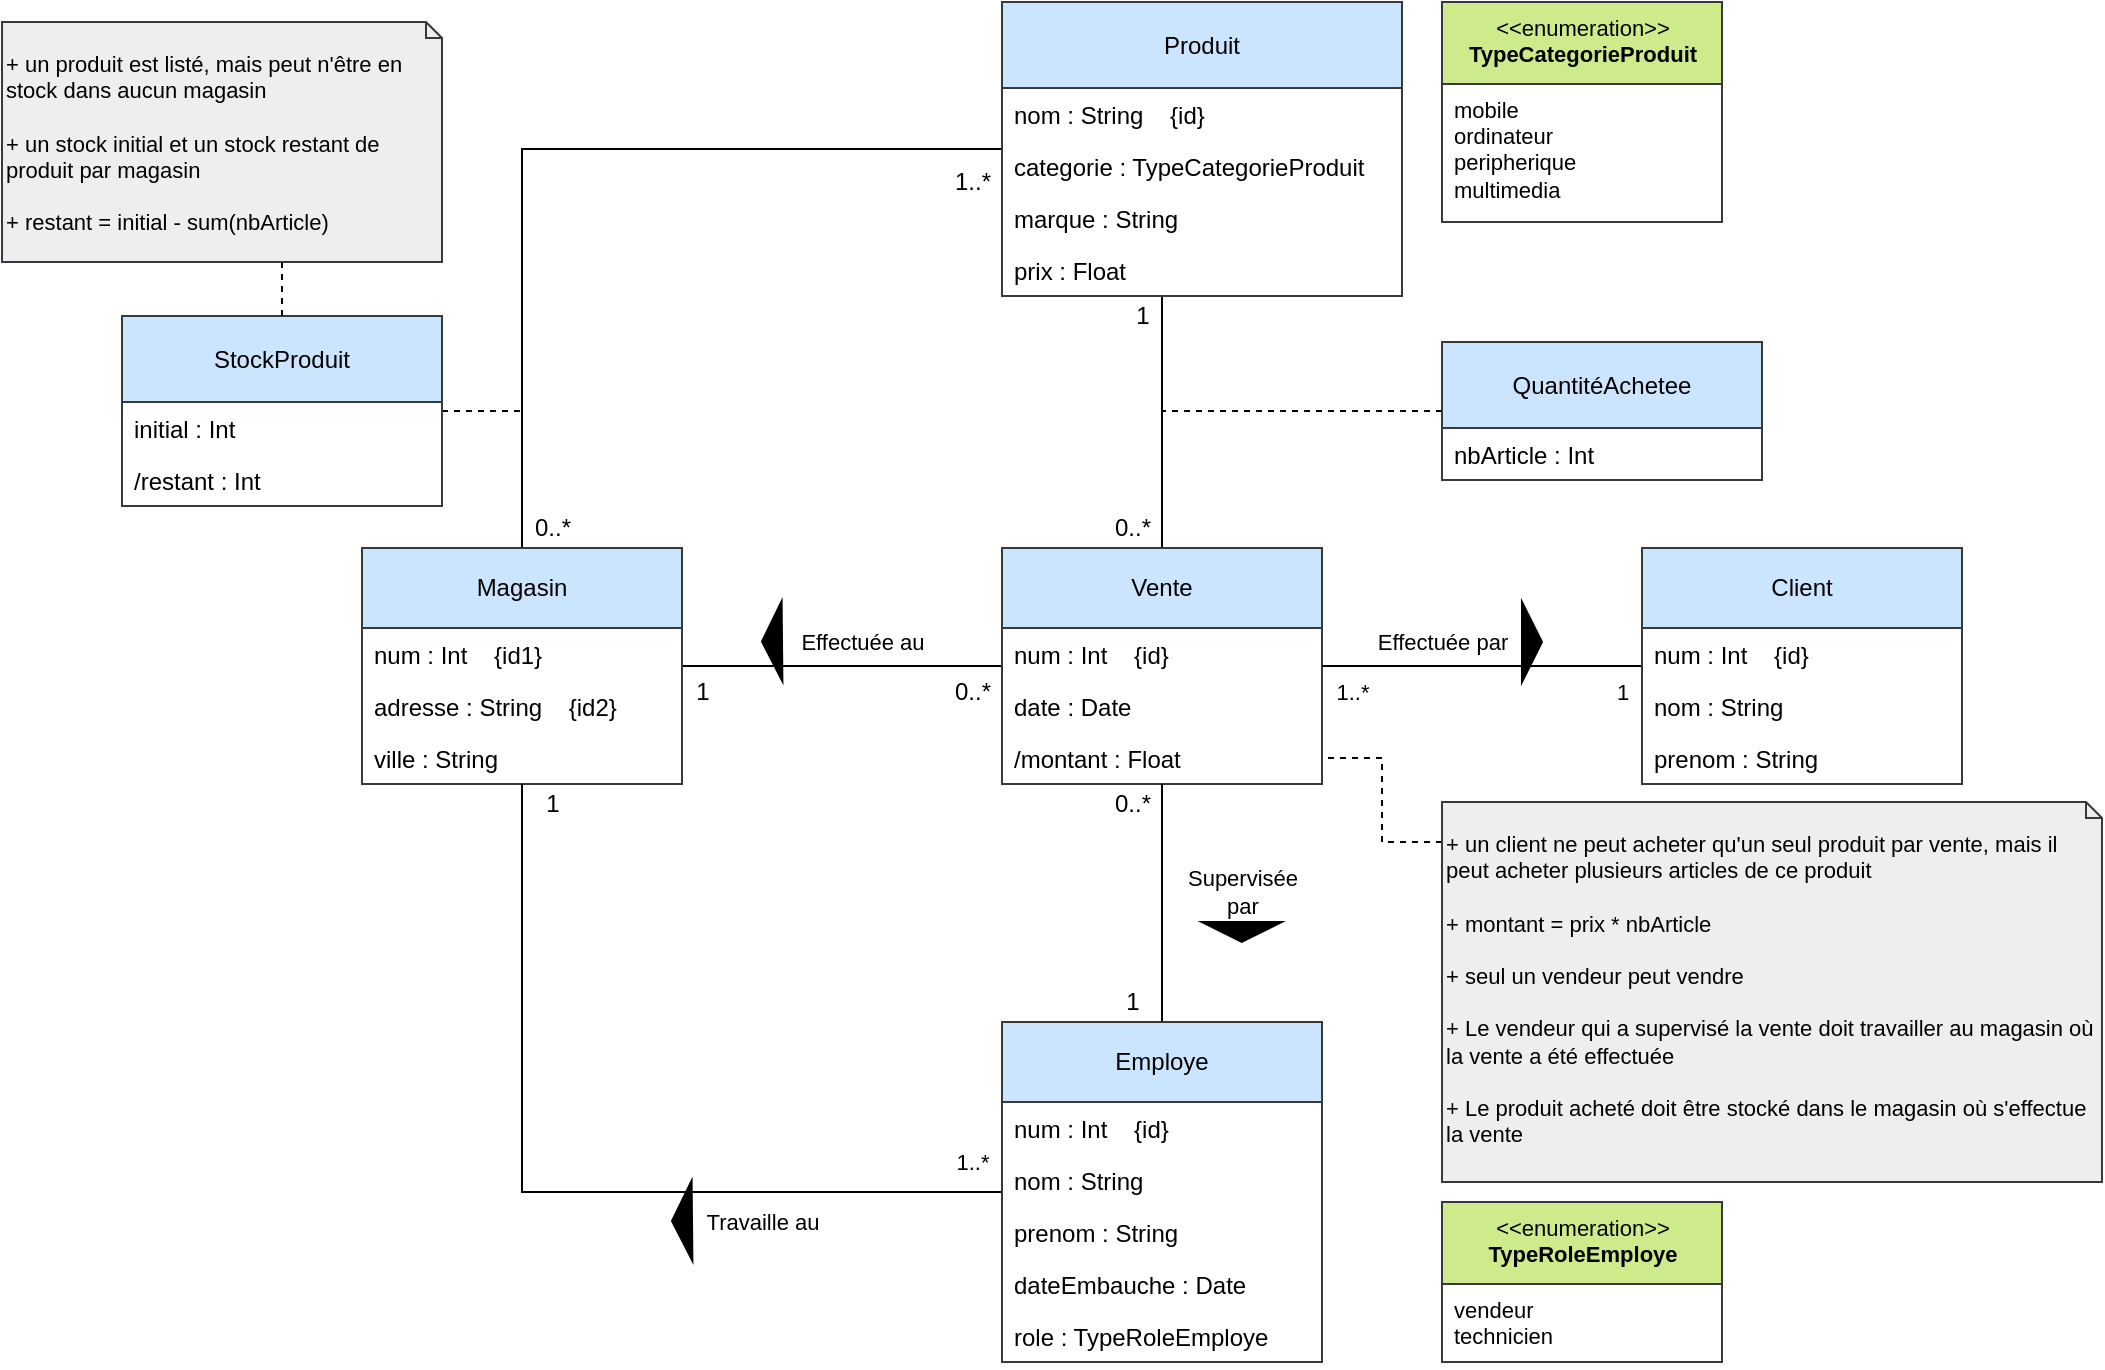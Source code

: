 <mxfile version="18.0.1" type="device"><diagram id="z4D0PRI6A5FN30MW1u5n" name="Page-1"><mxGraphModel dx="868" dy="443" grid="1" gridSize="10" guides="1" tooltips="1" connect="1" arrows="1" fold="1" page="1" pageScale="1" pageWidth="1100" pageHeight="850" math="0" shadow="0"><root><mxCell id="0"/><mxCell id="1" parent="0"/><mxCell id="n0V787ab4nU_m3iN4jlz-76" style="edgeStyle=elbowEdgeStyle;rounded=0;orthogonalLoop=1;jettySize=auto;html=1;fontSize=11;endArrow=none;endFill=0;strokeColor=default;" parent="1" source="kxYUy88WXnz7IeAtJk-9-1" target="n0V787ab4nU_m3iN4jlz-16" edge="1"><mxGeometry relative="1" as="geometry"/></mxCell><mxCell id="n0V787ab4nU_m3iN4jlz-87" style="edgeStyle=elbowEdgeStyle;rounded=0;orthogonalLoop=1;jettySize=auto;html=1;fontSize=11;endArrow=none;endFill=0;strokeColor=default;" parent="1" source="kxYUy88WXnz7IeAtJk-9-1" target="n0V787ab4nU_m3iN4jlz-61" edge="1"><mxGeometry relative="1" as="geometry"><Array as="points"><mxPoint x="300" y="300"/></Array></mxGeometry></mxCell><mxCell id="kxYUy88WXnz7IeAtJk-9-1" value="Produit" style="swimlane;fontStyle=0;childLayout=stackLayout;horizontal=1;startSize=43;fillColor=#cce5ff;horizontalStack=0;resizeParent=1;resizeParentMax=0;resizeLast=0;collapsible=1;marginBottom=0;swimlaneLine=1;rounded=0;shadow=0;glass=0;sketch=0;swimlaneFillColor=none;labelBackgroundColor=none;arcSize=10;strokeColor=#36393d;whiteSpace=wrap;" parent="1" vertex="1"><mxGeometry x="540" y="90" width="200" height="147" as="geometry"><mxRectangle x="430" y="290" width="90" height="30" as="alternateBounds"/></mxGeometry></mxCell><mxCell id="kxYUy88WXnz7IeAtJk-9-2" value="nom : String    {id}" style="text;strokeColor=none;fillColor=none;align=left;verticalAlign=top;spacingLeft=4;spacingRight=4;overflow=hidden;rotatable=0;points=[[0,0.5],[1,0.5]];portConstraint=eastwest;" parent="kxYUy88WXnz7IeAtJk-9-1" vertex="1"><mxGeometry y="43" width="200" height="26" as="geometry"/></mxCell><mxCell id="kxYUy88WXnz7IeAtJk-9-3" value="categorie : TypeCategorieProduit" style="text;strokeColor=none;fillColor=none;align=left;verticalAlign=top;spacingLeft=4;spacingRight=4;overflow=hidden;rotatable=0;points=[[0,0.5],[1,0.5]];portConstraint=eastwest;" parent="kxYUy88WXnz7IeAtJk-9-1" vertex="1"><mxGeometry y="69" width="200" height="26" as="geometry"/></mxCell><mxCell id="kxYUy88WXnz7IeAtJk-9-4" value="marque : String" style="text;strokeColor=none;fillColor=none;align=left;verticalAlign=top;spacingLeft=4;spacingRight=4;overflow=hidden;rotatable=0;points=[[0,0.5],[1,0.5]];portConstraint=eastwest;" parent="kxYUy88WXnz7IeAtJk-9-1" vertex="1"><mxGeometry y="95" width="200" height="26" as="geometry"/></mxCell><mxCell id="n0V787ab4nU_m3iN4jlz-1" value="prix : Float" style="text;strokeColor=none;fillColor=none;align=left;verticalAlign=top;spacingLeft=4;spacingRight=4;overflow=hidden;rotatable=0;points=[[0,0.5],[1,0.5]];portConstraint=eastwest;" parent="kxYUy88WXnz7IeAtJk-9-1" vertex="1"><mxGeometry y="121" width="200" height="26" as="geometry"/></mxCell><mxCell id="n0V787ab4nU_m3iN4jlz-79" style="edgeStyle=elbowEdgeStyle;rounded=0;orthogonalLoop=1;jettySize=auto;html=1;fontSize=11;endArrow=none;endFill=0;strokeColor=default;" parent="1" source="n0V787ab4nU_m3iN4jlz-16" target="n0V787ab4nU_m3iN4jlz-61" edge="1"><mxGeometry relative="1" as="geometry"/></mxCell><mxCell id="n0V787ab4nU_m3iN4jlz-16" value="Vente" style="swimlane;fontStyle=0;childLayout=stackLayout;horizontal=1;startSize=40;fillColor=#cce5ff;horizontalStack=0;resizeParent=1;resizeParentMax=0;resizeLast=0;collapsible=1;marginBottom=0;swimlaneLine=1;rounded=0;shadow=0;glass=0;sketch=0;swimlaneFillColor=none;labelBackgroundColor=none;arcSize=10;strokeColor=#36393d;whiteSpace=wrap;" parent="1" vertex="1"><mxGeometry x="540" y="363" width="160" height="118" as="geometry"><mxRectangle x="430" y="290" width="90" height="30" as="alternateBounds"/></mxGeometry></mxCell><mxCell id="n0V787ab4nU_m3iN4jlz-17" value="num : Int    {id}" style="text;strokeColor=none;fillColor=none;align=left;verticalAlign=top;spacingLeft=4;spacingRight=4;overflow=hidden;rotatable=0;points=[[0,0.5],[1,0.5]];portConstraint=eastwest;" parent="n0V787ab4nU_m3iN4jlz-16" vertex="1"><mxGeometry y="40" width="160" height="26" as="geometry"/></mxCell><mxCell id="n0V787ab4nU_m3iN4jlz-18" value="date : Date" style="text;strokeColor=none;fillColor=none;align=left;verticalAlign=top;spacingLeft=4;spacingRight=4;overflow=hidden;rotatable=0;points=[[0,0.5],[1,0.5]];portConstraint=eastwest;" parent="n0V787ab4nU_m3iN4jlz-16" vertex="1"><mxGeometry y="66" width="160" height="26" as="geometry"/></mxCell><mxCell id="n0V787ab4nU_m3iN4jlz-19" value="/montant : Float" style="text;strokeColor=none;fillColor=none;align=left;verticalAlign=top;spacingLeft=4;spacingRight=4;overflow=hidden;rotatable=0;points=[[0,0.5],[1,0.5]];portConstraint=eastwest;fontStyle=0" parent="n0V787ab4nU_m3iN4jlz-16" vertex="1"><mxGeometry y="92" width="160" height="26" as="geometry"/></mxCell><mxCell id="n0V787ab4nU_m3iN4jlz-78" style="edgeStyle=elbowEdgeStyle;rounded=0;orthogonalLoop=1;jettySize=auto;html=1;fontSize=11;endArrow=none;endFill=0;strokeColor=default;" parent="1" source="n0V787ab4nU_m3iN4jlz-27" target="n0V787ab4nU_m3iN4jlz-16" edge="1"><mxGeometry relative="1" as="geometry"/></mxCell><mxCell id="n0V787ab4nU_m3iN4jlz-27" value="Client" style="swimlane;fontStyle=0;childLayout=stackLayout;horizontal=1;startSize=40;fillColor=#cce5ff;horizontalStack=0;resizeParent=1;resizeParentMax=0;resizeLast=0;collapsible=1;marginBottom=0;swimlaneLine=1;rounded=0;shadow=0;glass=0;sketch=0;swimlaneFillColor=none;labelBackgroundColor=none;arcSize=10;strokeColor=#36393d;whiteSpace=wrap;" parent="1" vertex="1"><mxGeometry x="860" y="363" width="160" height="118" as="geometry"><mxRectangle x="430" y="290" width="90" height="30" as="alternateBounds"/></mxGeometry></mxCell><mxCell id="n0V787ab4nU_m3iN4jlz-28" value="num : Int    {id}" style="text;strokeColor=none;fillColor=none;align=left;verticalAlign=top;spacingLeft=4;spacingRight=4;overflow=hidden;rotatable=0;points=[[0,0.5],[1,0.5]];portConstraint=eastwest;" parent="n0V787ab4nU_m3iN4jlz-27" vertex="1"><mxGeometry y="40" width="160" height="26" as="geometry"/></mxCell><mxCell id="n0V787ab4nU_m3iN4jlz-29" value="nom : String" style="text;strokeColor=none;fillColor=none;align=left;verticalAlign=top;spacingLeft=4;spacingRight=4;overflow=hidden;rotatable=0;points=[[0,0.5],[1,0.5]];portConstraint=eastwest;" parent="n0V787ab4nU_m3iN4jlz-27" vertex="1"><mxGeometry y="66" width="160" height="26" as="geometry"/></mxCell><mxCell id="n0V787ab4nU_m3iN4jlz-30" value="prenom : String" style="text;strokeColor=none;fillColor=none;align=left;verticalAlign=top;spacingLeft=4;spacingRight=4;overflow=hidden;rotatable=0;points=[[0,0.5],[1,0.5]];portConstraint=eastwest;fontStyle=0" parent="n0V787ab4nU_m3iN4jlz-27" vertex="1"><mxGeometry y="92" width="160" height="26" as="geometry"/></mxCell><mxCell id="n0V787ab4nU_m3iN4jlz-77" style="edgeStyle=elbowEdgeStyle;rounded=0;orthogonalLoop=1;jettySize=auto;html=1;dashed=1;fontSize=11;endArrow=none;endFill=0;strokeColor=default;" parent="1" source="n0V787ab4nU_m3iN4jlz-41" edge="1"><mxGeometry relative="1" as="geometry"><mxPoint x="620" y="294.5" as="targetPoint"/></mxGeometry></mxCell><mxCell id="n0V787ab4nU_m3iN4jlz-41" value="QuantitéAchetee" style="swimlane;fontStyle=0;childLayout=stackLayout;horizontal=1;startSize=43;fillColor=#cce5ff;horizontalStack=0;resizeParent=1;resizeParentMax=0;resizeLast=0;collapsible=1;marginBottom=0;swimlaneLine=1;rounded=0;shadow=0;glass=0;sketch=0;swimlaneFillColor=none;labelBackgroundColor=none;arcSize=10;strokeColor=#36393d;whiteSpace=wrap;" parent="1" vertex="1"><mxGeometry x="760" y="260" width="160" height="69" as="geometry"><mxRectangle x="430" y="290" width="90" height="30" as="alternateBounds"/></mxGeometry></mxCell><mxCell id="n0V787ab4nU_m3iN4jlz-42" value="nbArticle : Int" style="text;strokeColor=none;fillColor=none;align=left;verticalAlign=top;spacingLeft=4;spacingRight=4;overflow=hidden;rotatable=0;points=[[0,0.5],[1,0.5]];portConstraint=eastwest;" parent="n0V787ab4nU_m3iN4jlz-41" vertex="1"><mxGeometry y="43" width="160" height="26" as="geometry"/></mxCell><mxCell id="n0V787ab4nU_m3iN4jlz-54" value="0..*" style="text;html=1;align=center;verticalAlign=middle;resizable=0;points=[];autosize=1;strokeColor=none;fillColor=none;" parent="1" vertex="1"><mxGeometry x="590" y="343" width="30" height="20" as="geometry"/></mxCell><mxCell id="n0V787ab4nU_m3iN4jlz-56" value="" style="shape=mxgraph.arrows2.wedgeArrow;html=1;fillColor=#000000;bendable=0;rounded=0;endArrow=none;endFill=0;strokeColor=default;fontSize=11;" parent="1" edge="1"><mxGeometry width="100" height="100" relative="1" as="geometry"><mxPoint x="800" y="410" as="sourcePoint"/><mxPoint x="810" y="410" as="targetPoint"/><Array as="points"><mxPoint x="800" y="390"/><mxPoint x="820" y="370"/><mxPoint x="870" y="380"/></Array></mxGeometry></mxCell><mxCell id="n0V787ab4nU_m3iN4jlz-57" value="Effectuée par" style="text;html=1;align=center;verticalAlign=middle;resizable=0;points=[];autosize=1;strokeColor=none;fillColor=none;fontSize=11;" parent="1" vertex="1"><mxGeometry x="720" y="400" width="80" height="20" as="geometry"/></mxCell><mxCell id="n0V787ab4nU_m3iN4jlz-59" value="1..*" style="text;html=1;align=center;verticalAlign=middle;resizable=0;points=[];autosize=1;strokeColor=none;fillColor=none;fontSize=11;" parent="1" vertex="1"><mxGeometry x="700" y="425" width="30" height="20" as="geometry"/></mxCell><mxCell id="n0V787ab4nU_m3iN4jlz-60" value="1" style="text;html=1;align=center;verticalAlign=middle;resizable=0;points=[];autosize=1;strokeColor=none;fillColor=none;fontSize=11;" parent="1" vertex="1"><mxGeometry x="840" y="425" width="20" height="20" as="geometry"/></mxCell><mxCell id="n0V787ab4nU_m3iN4jlz-61" value="Magasin" style="swimlane;fontStyle=0;childLayout=stackLayout;horizontal=1;startSize=40;fillColor=#cce5ff;horizontalStack=0;resizeParent=1;resizeParentMax=0;resizeLast=0;collapsible=1;marginBottom=0;swimlaneLine=1;rounded=0;shadow=0;glass=0;sketch=0;swimlaneFillColor=none;labelBackgroundColor=none;arcSize=10;strokeColor=#36393d;whiteSpace=wrap;" parent="1" vertex="1"><mxGeometry x="220" y="363" width="160" height="118" as="geometry"><mxRectangle x="430" y="290" width="90" height="30" as="alternateBounds"/></mxGeometry></mxCell><mxCell id="n0V787ab4nU_m3iN4jlz-62" value="num : Int    {id1}" style="text;strokeColor=none;fillColor=none;align=left;verticalAlign=top;spacingLeft=4;spacingRight=4;overflow=hidden;rotatable=0;points=[[0,0.5],[1,0.5]];portConstraint=eastwest;" parent="n0V787ab4nU_m3iN4jlz-61" vertex="1"><mxGeometry y="40" width="160" height="26" as="geometry"/></mxCell><mxCell id="n0V787ab4nU_m3iN4jlz-63" value="adresse : String    {id2}" style="text;strokeColor=none;fillColor=none;align=left;verticalAlign=top;spacingLeft=4;spacingRight=4;overflow=hidden;rotatable=0;points=[[0,0.5],[1,0.5]];portConstraint=eastwest;" parent="n0V787ab4nU_m3iN4jlz-61" vertex="1"><mxGeometry y="66" width="160" height="26" as="geometry"/></mxCell><mxCell id="n0V787ab4nU_m3iN4jlz-64" value="ville : String" style="text;strokeColor=none;fillColor=none;align=left;verticalAlign=top;spacingLeft=4;spacingRight=4;overflow=hidden;rotatable=0;points=[[0,0.5],[1,0.5]];portConstraint=eastwest;fontStyle=0" parent="n0V787ab4nU_m3iN4jlz-61" vertex="1"><mxGeometry y="92" width="160" height="26" as="geometry"/></mxCell><mxCell id="n0V787ab4nU_m3iN4jlz-72" value="1" style="text;html=1;align=center;verticalAlign=middle;resizable=0;points=[];autosize=1;strokeColor=none;fillColor=none;" parent="1" vertex="1"><mxGeometry x="600" y="237" width="20" height="20" as="geometry"/></mxCell><mxCell id="n0V787ab4nU_m3iN4jlz-80" value="Effectuée au" style="text;html=1;align=center;verticalAlign=middle;resizable=0;points=[];autosize=1;strokeColor=none;fillColor=none;fontSize=11;" parent="1" vertex="1"><mxGeometry x="430" y="400" width="80" height="20" as="geometry"/></mxCell><mxCell id="n0V787ab4nU_m3iN4jlz-81" value="" style="shape=mxgraph.arrows2.wedgeArrow;html=1;fillColor=#000000;bendable=0;rounded=0;endArrow=none;endFill=0;strokeColor=default;fontSize=11;" parent="1" edge="1"><mxGeometry width="100" height="100" relative="1" as="geometry"><mxPoint x="430" y="409.64" as="sourcePoint"/><mxPoint x="420" y="409.74" as="targetPoint"/></mxGeometry></mxCell><mxCell id="n0V787ab4nU_m3iN4jlz-90" style="edgeStyle=elbowEdgeStyle;rounded=0;orthogonalLoop=1;jettySize=auto;html=1;fontSize=11;endArrow=none;endFill=0;strokeColor=default;dashed=1;" parent="1" source="n0V787ab4nU_m3iN4jlz-88" edge="1"><mxGeometry relative="1" as="geometry"><mxPoint x="300" y="294.5" as="targetPoint"/></mxGeometry></mxCell><mxCell id="n0V787ab4nU_m3iN4jlz-88" value="StockProduit" style="swimlane;fontStyle=0;childLayout=stackLayout;horizontal=1;startSize=43;fillColor=#cce5ff;horizontalStack=0;resizeParent=1;resizeParentMax=0;resizeLast=0;collapsible=1;marginBottom=0;swimlaneLine=1;rounded=0;shadow=0;glass=0;sketch=0;swimlaneFillColor=none;labelBackgroundColor=none;arcSize=10;strokeColor=#36393d;whiteSpace=wrap;" parent="1" vertex="1"><mxGeometry x="100" y="247" width="160" height="95" as="geometry"><mxRectangle x="430" y="290" width="90" height="30" as="alternateBounds"/></mxGeometry></mxCell><mxCell id="n0V787ab4nU_m3iN4jlz-89" value="initial : Int" style="text;strokeColor=none;fillColor=none;align=left;verticalAlign=top;spacingLeft=4;spacingRight=4;overflow=hidden;rotatable=0;points=[[0,0.5],[1,0.5]];portConstraint=eastwest;" parent="n0V787ab4nU_m3iN4jlz-88" vertex="1"><mxGeometry y="43" width="160" height="26" as="geometry"/></mxCell><mxCell id="n0V787ab4nU_m3iN4jlz-91" value="/restant : Int" style="text;strokeColor=none;fillColor=none;align=left;verticalAlign=top;spacingLeft=4;spacingRight=4;overflow=hidden;rotatable=0;points=[[0,0.5],[1,0.5]];portConstraint=eastwest;" parent="n0V787ab4nU_m3iN4jlz-88" vertex="1"><mxGeometry y="69" width="160" height="26" as="geometry"/></mxCell><mxCell id="n0V787ab4nU_m3iN4jlz-128" value="1" style="text;html=1;align=center;verticalAlign=middle;resizable=0;points=[];autosize=1;strokeColor=none;fillColor=none;" parent="1" vertex="1"><mxGeometry x="380" y="425" width="20" height="20" as="geometry"/></mxCell><mxCell id="n0V787ab4nU_m3iN4jlz-129" value="0..*" style="text;html=1;align=center;verticalAlign=middle;resizable=0;points=[];autosize=1;strokeColor=none;fillColor=none;" parent="1" vertex="1"><mxGeometry x="510" y="425" width="30" height="20" as="geometry"/></mxCell><mxCell id="n0V787ab4nU_m3iN4jlz-130" value="0..*" style="text;html=1;align=center;verticalAlign=middle;resizable=0;points=[];autosize=1;strokeColor=none;fillColor=none;" parent="1" vertex="1"><mxGeometry x="300" y="343" width="30" height="20" as="geometry"/></mxCell><mxCell id="n0V787ab4nU_m3iN4jlz-131" value="1..*" style="text;html=1;align=center;verticalAlign=middle;resizable=0;points=[];autosize=1;strokeColor=none;fillColor=none;" parent="1" vertex="1"><mxGeometry x="510" y="170" width="30" height="20" as="geometry"/></mxCell><mxCell id="n0V787ab4nU_m3iN4jlz-140" style="edgeStyle=elbowEdgeStyle;rounded=0;orthogonalLoop=1;jettySize=auto;html=1;fontSize=11;endArrow=none;endFill=0;strokeColor=default;" parent="1" source="n0V787ab4nU_m3iN4jlz-132" target="n0V787ab4nU_m3iN4jlz-16" edge="1"><mxGeometry relative="1" as="geometry"/></mxCell><mxCell id="n0V787ab4nU_m3iN4jlz-152" style="edgeStyle=elbowEdgeStyle;rounded=0;orthogonalLoop=1;jettySize=auto;html=1;fontSize=11;endArrow=none;endFill=0;strokeColor=default;" parent="1" source="n0V787ab4nU_m3iN4jlz-132" target="n0V787ab4nU_m3iN4jlz-61" edge="1"><mxGeometry relative="1" as="geometry"><Array as="points"><mxPoint x="300" y="550"/></Array></mxGeometry></mxCell><mxCell id="n0V787ab4nU_m3iN4jlz-132" value="Employe" style="swimlane;fontStyle=0;childLayout=stackLayout;horizontal=1;startSize=40;fillColor=#cce5ff;horizontalStack=0;resizeParent=1;resizeParentMax=0;resizeLast=0;collapsible=1;marginBottom=0;swimlaneLine=1;rounded=0;shadow=0;glass=0;sketch=0;swimlaneFillColor=none;labelBackgroundColor=none;arcSize=10;strokeColor=#36393d;whiteSpace=wrap;" parent="1" vertex="1"><mxGeometry x="540" y="600" width="160" height="170" as="geometry"><mxRectangle x="430" y="290" width="90" height="30" as="alternateBounds"/></mxGeometry></mxCell><mxCell id="n0V787ab4nU_m3iN4jlz-133" value="num : Int    {id}" style="text;strokeColor=none;fillColor=none;align=left;verticalAlign=top;spacingLeft=4;spacingRight=4;overflow=hidden;rotatable=0;points=[[0,0.5],[1,0.5]];portConstraint=eastwest;" parent="n0V787ab4nU_m3iN4jlz-132" vertex="1"><mxGeometry y="40" width="160" height="26" as="geometry"/></mxCell><mxCell id="n0V787ab4nU_m3iN4jlz-134" value="nom : String" style="text;strokeColor=none;fillColor=none;align=left;verticalAlign=top;spacingLeft=4;spacingRight=4;overflow=hidden;rotatable=0;points=[[0,0.5],[1,0.5]];portConstraint=eastwest;" parent="n0V787ab4nU_m3iN4jlz-132" vertex="1"><mxGeometry y="66" width="160" height="26" as="geometry"/></mxCell><mxCell id="n0V787ab4nU_m3iN4jlz-135" value="prenom : String" style="text;strokeColor=none;fillColor=none;align=left;verticalAlign=top;spacingLeft=4;spacingRight=4;overflow=hidden;rotatable=0;points=[[0,0.5],[1,0.5]];portConstraint=eastwest;fontStyle=0" parent="n0V787ab4nU_m3iN4jlz-132" vertex="1"><mxGeometry y="92" width="160" height="26" as="geometry"/></mxCell><mxCell id="n0V787ab4nU_m3iN4jlz-164" value="dateEmbauche : Date" style="text;strokeColor=none;fillColor=none;align=left;verticalAlign=top;spacingLeft=4;spacingRight=4;overflow=hidden;rotatable=0;points=[[0,0.5],[1,0.5]];portConstraint=eastwest;fontStyle=0" parent="n0V787ab4nU_m3iN4jlz-132" vertex="1"><mxGeometry y="118" width="160" height="26" as="geometry"/></mxCell><mxCell id="n0V787ab4nU_m3iN4jlz-165" value="role : TypeRoleEmploye" style="text;strokeColor=none;fillColor=none;align=left;verticalAlign=top;spacingLeft=4;spacingRight=4;overflow=hidden;rotatable=0;points=[[0,0.5],[1,0.5]];portConstraint=eastwest;fontStyle=0" parent="n0V787ab4nU_m3iN4jlz-132" vertex="1"><mxGeometry y="144" width="160" height="26" as="geometry"/></mxCell><mxCell id="n0V787ab4nU_m3iN4jlz-141" style="edgeStyle=elbowEdgeStyle;rounded=0;orthogonalLoop=1;jettySize=auto;html=1;fontSize=11;endArrow=none;endFill=0;strokeColor=default;startArrow=none;" parent="1" source="n0V787ab4nU_m3iN4jlz-142" target="n0V787ab4nU_m3iN4jlz-61" edge="1"><mxGeometry relative="1" as="geometry"><Array as="points"/></mxGeometry></mxCell><mxCell id="n0V787ab4nU_m3iN4jlz-143" value="1..*" style="text;html=1;align=center;verticalAlign=middle;resizable=0;points=[];autosize=1;strokeColor=none;fillColor=none;fontSize=11;" parent="1" vertex="1"><mxGeometry x="510" y="660" width="30" height="20" as="geometry"/></mxCell><mxCell id="n0V787ab4nU_m3iN4jlz-144" value="Travaille au" style="text;html=1;align=center;verticalAlign=middle;resizable=0;points=[];autosize=1;strokeColor=none;fillColor=none;fontSize=11;" parent="1" vertex="1"><mxGeometry x="385" y="690" width="70" height="20" as="geometry"/></mxCell><mxCell id="n0V787ab4nU_m3iN4jlz-146" value="" style="shape=mxgraph.arrows2.wedgeArrow;html=1;fillColor=#000000;bendable=0;rounded=0;endArrow=none;endFill=0;strokeColor=default;fontSize=11;" parent="1" edge="1"><mxGeometry width="100" height="100" relative="1" as="geometry"><mxPoint x="385" y="699.37" as="sourcePoint"/><mxPoint x="375" y="699.47" as="targetPoint"/></mxGeometry></mxCell><mxCell id="n0V787ab4nU_m3iN4jlz-142" value="1" style="text;html=1;align=center;verticalAlign=middle;resizable=0;points=[];autosize=1;strokeColor=none;fillColor=none;" parent="1" vertex="1"><mxGeometry x="305" y="481" width="20" height="20" as="geometry"/></mxCell><mxCell id="n0V787ab4nU_m3iN4jlz-154" value="0..*" style="text;html=1;align=center;verticalAlign=middle;resizable=0;points=[];autosize=1;strokeColor=none;fillColor=none;" parent="1" vertex="1"><mxGeometry x="590" y="481" width="30" height="20" as="geometry"/></mxCell><mxCell id="n0V787ab4nU_m3iN4jlz-155" value="1" style="text;html=1;align=center;verticalAlign=middle;resizable=0;points=[];autosize=1;strokeColor=none;fillColor=none;" parent="1" vertex="1"><mxGeometry x="595" y="580" width="20" height="20" as="geometry"/></mxCell><mxCell id="n0V787ab4nU_m3iN4jlz-162" value="&lt;div&gt;Supervisée &lt;br&gt;&lt;/div&gt;&lt;div&gt;par&lt;br&gt;&lt;/div&gt;" style="text;html=1;align=center;verticalAlign=middle;resizable=0;points=[];autosize=1;strokeColor=none;fillColor=none;fontSize=11;" parent="1" vertex="1"><mxGeometry x="625" y="520" width="70" height="30" as="geometry"/></mxCell><mxCell id="n0V787ab4nU_m3iN4jlz-163" value="" style="shape=mxgraph.arrows2.wedgeArrow;html=1;fillColor=#000000;bendable=0;rounded=0;fontSize=11;endArrow=none;endFill=0;strokeColor=default;" parent="1" edge="1"><mxGeometry width="100" height="100" relative="1" as="geometry"><mxPoint x="659.86" y="550" as="sourcePoint"/><mxPoint x="659.86" y="560" as="targetPoint"/></mxGeometry></mxCell><mxCell id="n0V787ab4nU_m3iN4jlz-166" value="&amp;lt;&amp;lt;enumeration&amp;gt;&amp;gt;&lt;br&gt;&lt;b&gt;TypeCategorieProduit&lt;/b&gt;" style="swimlane;fontStyle=0;align=center;verticalAlign=top;childLayout=stackLayout;horizontal=1;startSize=41;horizontalStack=0;resizeParent=1;resizeParentMax=0;resizeLast=0;collapsible=0;marginBottom=0;html=1;rounded=0;shadow=0;glass=0;labelBackgroundColor=none;sketch=0;fontSize=11;fillColor=#cdeb8b;strokeColor=#36393d;" parent="1" vertex="1"><mxGeometry x="760" y="90" width="140" height="110" as="geometry"/></mxCell><mxCell id="n0V787ab4nU_m3iN4jlz-167" value="&lt;div&gt;mobile&lt;/div&gt;&lt;div&gt;ordinateur&lt;br&gt;&lt;/div&gt;&lt;div&gt;peripherique&lt;br&gt;&lt;/div&gt;&lt;div&gt;multimedia&lt;/div&gt;" style="text;html=1;strokeColor=none;fillColor=none;align=left;verticalAlign=top;spacingLeft=4;spacingRight=4;overflow=hidden;rotatable=0;points=[[0,0.5],[1,0.5]];portConstraint=eastwest;rounded=0;shadow=0;glass=0;labelBackgroundColor=none;sketch=0;fontSize=11;" parent="n0V787ab4nU_m3iN4jlz-166" vertex="1"><mxGeometry y="41" width="140" height="69" as="geometry"/></mxCell><mxCell id="n0V787ab4nU_m3iN4jlz-172" value="&amp;lt;&amp;lt;enumeration&amp;gt;&amp;gt;&lt;br&gt;&lt;b&gt;TypeRoleEmploye&lt;/b&gt;" style="swimlane;fontStyle=0;align=center;verticalAlign=top;childLayout=stackLayout;horizontal=1;startSize=41;horizontalStack=0;resizeParent=1;resizeParentMax=0;resizeLast=0;collapsible=0;marginBottom=0;html=1;rounded=0;shadow=0;glass=0;labelBackgroundColor=none;sketch=0;fontSize=11;fillColor=#cdeb8b;strokeColor=#36393d;" parent="1" vertex="1"><mxGeometry x="760" y="690" width="140" height="80" as="geometry"/></mxCell><mxCell id="n0V787ab4nU_m3iN4jlz-173" value="&lt;div&gt;vendeur&lt;/div&gt;&lt;div&gt;technicien&lt;/div&gt;" style="text;html=1;strokeColor=none;fillColor=none;align=left;verticalAlign=top;spacingLeft=4;spacingRight=4;overflow=hidden;rotatable=0;points=[[0,0.5],[1,0.5]];portConstraint=eastwest;rounded=0;shadow=0;glass=0;labelBackgroundColor=none;sketch=0;fontSize=11;" parent="n0V787ab4nU_m3iN4jlz-172" vertex="1"><mxGeometry y="41" width="140" height="39" as="geometry"/></mxCell><mxCell id="n0V787ab4nU_m3iN4jlz-175" style="edgeStyle=elbowEdgeStyle;rounded=0;orthogonalLoop=1;jettySize=auto;html=1;fontSize=11;endArrow=none;endFill=0;strokeColor=default;dashed=1;" parent="1" source="n0V787ab4nU_m3iN4jlz-174" target="n0V787ab4nU_m3iN4jlz-88" edge="1"><mxGeometry relative="1" as="geometry"/></mxCell><mxCell id="n0V787ab4nU_m3iN4jlz-174" value="&lt;div&gt;+ un produit est listé, mais peut n'être en stock dans aucun magasin&lt;/div&gt;&lt;div&gt;&lt;br&gt;&lt;/div&gt;&lt;div&gt;+ un stock initial et un stock restant de produit par magasin&lt;/div&gt;&lt;br&gt;&lt;div&gt;+ restant = initial - sum(nbArticle)&lt;/div&gt;" style="shape=note2;boundedLbl=1;whiteSpace=wrap;html=1;size=8;verticalAlign=top;align=left;rounded=0;shadow=0;glass=0;labelBackgroundColor=none;sketch=0;fontSize=11;fillColor=#eeeeee;strokeColor=#36393d;labelPosition=center;verticalLabelPosition=middle;" parent="1" vertex="1"><mxGeometry x="40" y="100" width="220" height="120" as="geometry"/></mxCell><mxCell id="n0V787ab4nU_m3iN4jlz-178" style="edgeStyle=elbowEdgeStyle;rounded=0;orthogonalLoop=1;jettySize=auto;html=1;dashed=1;fontSize=11;endArrow=none;endFill=0;strokeColor=default;entryX=1;entryY=0.5;entryDx=0;entryDy=0;" parent="1" source="n0V787ab4nU_m3iN4jlz-177" target="n0V787ab4nU_m3iN4jlz-19" edge="1"><mxGeometry relative="1" as="geometry"><Array as="points"><mxPoint x="730" y="510"/></Array></mxGeometry></mxCell><mxCell id="n0V787ab4nU_m3iN4jlz-177" value="&lt;div&gt;+ un client ne peut acheter qu'un seul produit par vente, mais il peut acheter plusieurs articles de ce produit&lt;br&gt;&lt;/div&gt;&lt;div&gt;&lt;br&gt;&lt;/div&gt;&lt;div&gt;+ montant = prix * nbArticle&lt;/div&gt;&lt;div&gt;&lt;br&gt;&lt;/div&gt;&lt;div&gt;+ seul un vendeur peut vendre&lt;/div&gt;&lt;div&gt;&lt;br&gt;&lt;/div&gt;&lt;div&gt;+ Le vendeur qui a supervisé la vente doit travailler au magasin où la vente a été effectuée&lt;/div&gt;&lt;div&gt;&lt;br&gt;&lt;/div&gt;&lt;div&gt;+ Le produit acheté doit être stocké dans le magasin où s'effectue la vente&lt;br&gt;&lt;/div&gt;" style="shape=note2;boundedLbl=1;whiteSpace=wrap;html=1;size=8;verticalAlign=top;align=left;rounded=0;shadow=0;glass=0;labelBackgroundColor=none;sketch=0;fontSize=11;fillColor=#eeeeee;strokeColor=#36393d;labelPosition=center;verticalLabelPosition=middle;" parent="1" vertex="1"><mxGeometry x="760" y="490" width="330" height="190" as="geometry"/></mxCell></root></mxGraphModel></diagram></mxfile>